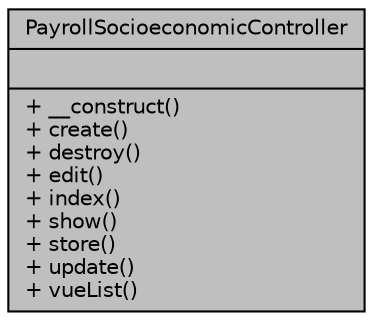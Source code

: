 digraph "PayrollSocioeconomicController"
{
 // LATEX_PDF_SIZE
  bgcolor="transparent";
  edge [fontname="Helvetica",fontsize="10",labelfontname="Helvetica",labelfontsize="10"];
  node [fontname="Helvetica",fontsize="10",shape=record];
  Node1 [label="{PayrollSocioeconomicController\n||+ __construct()\l+ create()\l+ destroy()\l+ edit()\l+ index()\l+ show()\l+ store()\l+ update()\l+ vueList()\l}",height=0.2,width=0.4,color="black", fillcolor="grey75", style="filled", fontcolor="black",tooltip="Controlador de información socioeconómica del trabajador."];
}
